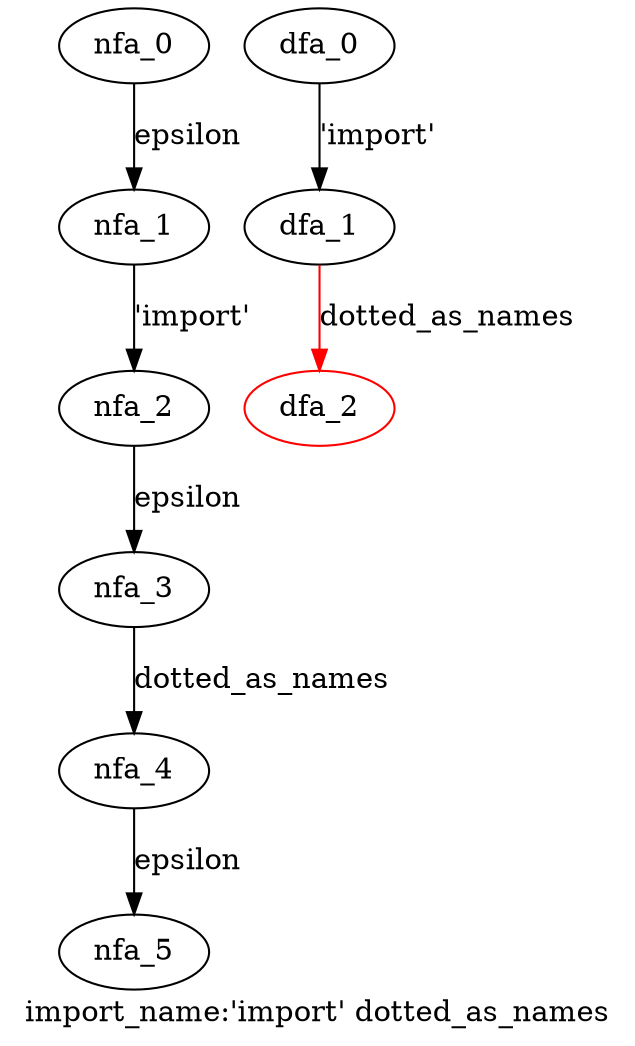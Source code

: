 digraph import_name {
 graph[label="import_name:'import' dotted_as_names"]
 subgraph import_name_nfa {
  nfa_0->nfa_1[label="epsilon"]
  nfa_1->nfa_2[label="'import'"]
  nfa_2->nfa_3[label="epsilon"]
  nfa_3->nfa_4[label="dotted_as_names"]
  nfa_4->nfa_5[label="epsilon"]
  }
 subgraph import_name_dfa {
  dfa_0->dfa_1[label="'import'"]
  dfa_1->dfa_2[label="dotted_as_names",color=red]
  dfa_2[color=red]
  }
}
